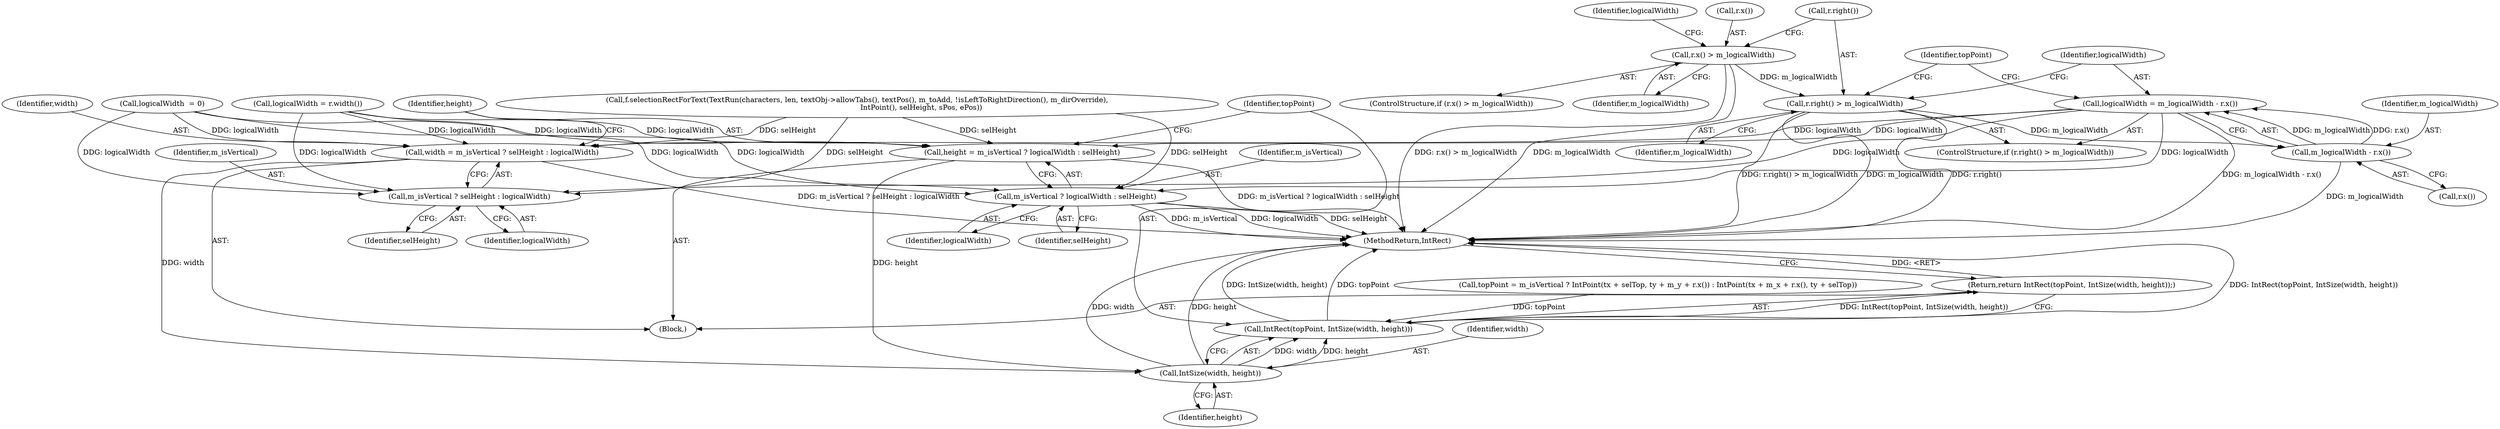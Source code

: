 digraph "0_Chrome_2c3d133e93d0455eb64bd96384f317674db79ab5@integer" {
"1000211" [label="(Call,logicalWidth = m_logicalWidth - r.x())"];
"1000213" [label="(Call,m_logicalWidth - r.x())"];
"1000208" [label="(Call,r.right() > m_logicalWidth)"];
"1000200" [label="(Call,r.x() > m_logicalWidth)"];
"1000240" [label="(Call,width = m_isVertical ? selHeight : logicalWidth)"];
"1000256" [label="(Call,IntSize(width, height))"];
"1000254" [label="(Call,IntRect(topPoint, IntSize(width, height)))"];
"1000253" [label="(Return,return IntRect(topPoint, IntSize(width, height));)"];
"1000242" [label="(Call,m_isVertical ? selHeight : logicalWidth)"];
"1000247" [label="(Call,height = m_isVertical ? logicalWidth : selHeight)"];
"1000249" [label="(Call,m_isVertical ? logicalWidth : selHeight)"];
"1000249" [label="(Call,m_isVertical ? logicalWidth : selHeight)"];
"1000105" [label="(Block,)"];
"1000256" [label="(Call,IntSize(width, height))"];
"1000203" [label="(Call,logicalWidth  = 0)"];
"1000242" [label="(Call,m_isVertical ? selHeight : logicalWidth)"];
"1000241" [label="(Identifier,width)"];
"1000240" [label="(Call,width = m_isVertical ? selHeight : logicalWidth)"];
"1000209" [label="(Call,r.right())"];
"1000212" [label="(Identifier,logicalWidth)"];
"1000257" [label="(Identifier,width)"];
"1000258" [label="(Identifier,height)"];
"1000244" [label="(Identifier,selHeight)"];
"1000199" [label="(ControlStructure,if (r.x() > m_logicalWidth))"];
"1000247" [label="(Call,height = m_isVertical ? logicalWidth : selHeight)"];
"1000245" [label="(Identifier,logicalWidth)"];
"1000248" [label="(Identifier,height)"];
"1000204" [label="(Identifier,logicalWidth)"];
"1000250" [label="(Identifier,m_isVertical)"];
"1000218" [label="(Identifier,topPoint)"];
"1000181" [label="(Call,f.selectionRectForText(TextRun(characters, len, textObj->allowTabs(), textPos(), m_toAdd, !isLeftToRightDirection(), m_dirOverride),\n                                                        IntPoint(), selHeight, sPos, ePos))"];
"1000243" [label="(Identifier,m_isVertical)"];
"1000253" [label="(Return,return IntRect(topPoint, IntSize(width, height));)"];
"1000214" [label="(Identifier,m_logicalWidth)"];
"1000252" [label="(Identifier,selHeight)"];
"1000255" [label="(Identifier,topPoint)"];
"1000196" [label="(Call,logicalWidth = r.width())"];
"1000208" [label="(Call,r.right() > m_logicalWidth)"];
"1000259" [label="(MethodReturn,IntRect)"];
"1000254" [label="(Call,IntRect(topPoint, IntSize(width, height)))"];
"1000211" [label="(Call,logicalWidth = m_logicalWidth - r.x())"];
"1000213" [label="(Call,m_logicalWidth - r.x())"];
"1000207" [label="(ControlStructure,if (r.right() > m_logicalWidth))"];
"1000215" [label="(Call,r.x())"];
"1000251" [label="(Identifier,logicalWidth)"];
"1000202" [label="(Identifier,m_logicalWidth)"];
"1000201" [label="(Call,r.x())"];
"1000200" [label="(Call,r.x() > m_logicalWidth)"];
"1000210" [label="(Identifier,m_logicalWidth)"];
"1000217" [label="(Call,topPoint = m_isVertical ? IntPoint(tx + selTop, ty + m_y + r.x()) : IntPoint(tx + m_x + r.x(), ty + selTop))"];
"1000211" -> "1000207"  [label="AST: "];
"1000211" -> "1000213"  [label="CFG: "];
"1000212" -> "1000211"  [label="AST: "];
"1000213" -> "1000211"  [label="AST: "];
"1000218" -> "1000211"  [label="CFG: "];
"1000211" -> "1000259"  [label="DDG: m_logicalWidth - r.x()"];
"1000213" -> "1000211"  [label="DDG: m_logicalWidth"];
"1000213" -> "1000211"  [label="DDG: r.x()"];
"1000211" -> "1000240"  [label="DDG: logicalWidth"];
"1000211" -> "1000242"  [label="DDG: logicalWidth"];
"1000211" -> "1000247"  [label="DDG: logicalWidth"];
"1000211" -> "1000249"  [label="DDG: logicalWidth"];
"1000213" -> "1000215"  [label="CFG: "];
"1000214" -> "1000213"  [label="AST: "];
"1000215" -> "1000213"  [label="AST: "];
"1000213" -> "1000259"  [label="DDG: m_logicalWidth"];
"1000208" -> "1000213"  [label="DDG: m_logicalWidth"];
"1000208" -> "1000207"  [label="AST: "];
"1000208" -> "1000210"  [label="CFG: "];
"1000209" -> "1000208"  [label="AST: "];
"1000210" -> "1000208"  [label="AST: "];
"1000212" -> "1000208"  [label="CFG: "];
"1000218" -> "1000208"  [label="CFG: "];
"1000208" -> "1000259"  [label="DDG: r.right()"];
"1000208" -> "1000259"  [label="DDG: m_logicalWidth"];
"1000208" -> "1000259"  [label="DDG: r.right() > m_logicalWidth"];
"1000200" -> "1000208"  [label="DDG: m_logicalWidth"];
"1000200" -> "1000199"  [label="AST: "];
"1000200" -> "1000202"  [label="CFG: "];
"1000201" -> "1000200"  [label="AST: "];
"1000202" -> "1000200"  [label="AST: "];
"1000204" -> "1000200"  [label="CFG: "];
"1000209" -> "1000200"  [label="CFG: "];
"1000200" -> "1000259"  [label="DDG: r.x() > m_logicalWidth"];
"1000200" -> "1000259"  [label="DDG: m_logicalWidth"];
"1000240" -> "1000105"  [label="AST: "];
"1000240" -> "1000242"  [label="CFG: "];
"1000241" -> "1000240"  [label="AST: "];
"1000242" -> "1000240"  [label="AST: "];
"1000248" -> "1000240"  [label="CFG: "];
"1000240" -> "1000259"  [label="DDG: m_isVertical ? selHeight : logicalWidth"];
"1000181" -> "1000240"  [label="DDG: selHeight"];
"1000196" -> "1000240"  [label="DDG: logicalWidth"];
"1000203" -> "1000240"  [label="DDG: logicalWidth"];
"1000240" -> "1000256"  [label="DDG: width"];
"1000256" -> "1000254"  [label="AST: "];
"1000256" -> "1000258"  [label="CFG: "];
"1000257" -> "1000256"  [label="AST: "];
"1000258" -> "1000256"  [label="AST: "];
"1000254" -> "1000256"  [label="CFG: "];
"1000256" -> "1000259"  [label="DDG: height"];
"1000256" -> "1000259"  [label="DDG: width"];
"1000256" -> "1000254"  [label="DDG: width"];
"1000256" -> "1000254"  [label="DDG: height"];
"1000247" -> "1000256"  [label="DDG: height"];
"1000254" -> "1000253"  [label="AST: "];
"1000255" -> "1000254"  [label="AST: "];
"1000253" -> "1000254"  [label="CFG: "];
"1000254" -> "1000259"  [label="DDG: topPoint"];
"1000254" -> "1000259"  [label="DDG: IntRect(topPoint, IntSize(width, height))"];
"1000254" -> "1000259"  [label="DDG: IntSize(width, height)"];
"1000254" -> "1000253"  [label="DDG: IntRect(topPoint, IntSize(width, height))"];
"1000217" -> "1000254"  [label="DDG: topPoint"];
"1000253" -> "1000105"  [label="AST: "];
"1000259" -> "1000253"  [label="CFG: "];
"1000253" -> "1000259"  [label="DDG: <RET>"];
"1000242" -> "1000244"  [label="CFG: "];
"1000242" -> "1000245"  [label="CFG: "];
"1000243" -> "1000242"  [label="AST: "];
"1000244" -> "1000242"  [label="AST: "];
"1000245" -> "1000242"  [label="AST: "];
"1000181" -> "1000242"  [label="DDG: selHeight"];
"1000196" -> "1000242"  [label="DDG: logicalWidth"];
"1000203" -> "1000242"  [label="DDG: logicalWidth"];
"1000247" -> "1000105"  [label="AST: "];
"1000247" -> "1000249"  [label="CFG: "];
"1000248" -> "1000247"  [label="AST: "];
"1000249" -> "1000247"  [label="AST: "];
"1000255" -> "1000247"  [label="CFG: "];
"1000247" -> "1000259"  [label="DDG: m_isVertical ? logicalWidth : selHeight"];
"1000196" -> "1000247"  [label="DDG: logicalWidth"];
"1000203" -> "1000247"  [label="DDG: logicalWidth"];
"1000181" -> "1000247"  [label="DDG: selHeight"];
"1000249" -> "1000251"  [label="CFG: "];
"1000249" -> "1000252"  [label="CFG: "];
"1000250" -> "1000249"  [label="AST: "];
"1000251" -> "1000249"  [label="AST: "];
"1000252" -> "1000249"  [label="AST: "];
"1000249" -> "1000259"  [label="DDG: logicalWidth"];
"1000249" -> "1000259"  [label="DDG: selHeight"];
"1000249" -> "1000259"  [label="DDG: m_isVertical"];
"1000196" -> "1000249"  [label="DDG: logicalWidth"];
"1000203" -> "1000249"  [label="DDG: logicalWidth"];
"1000181" -> "1000249"  [label="DDG: selHeight"];
}
